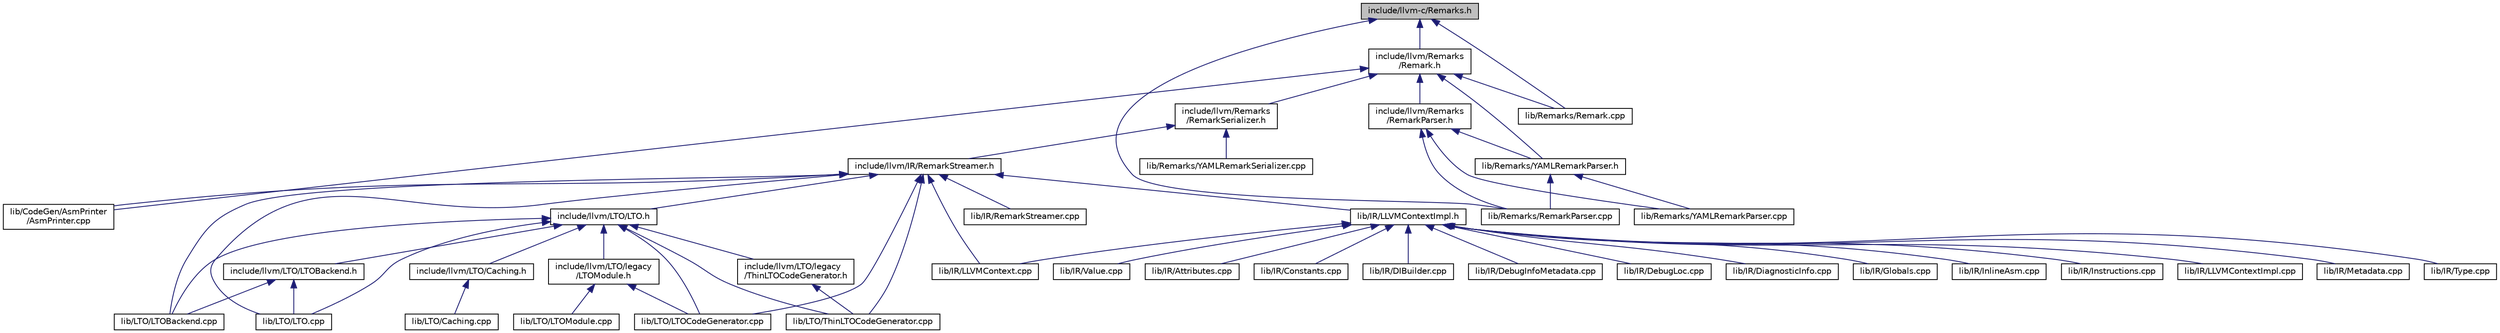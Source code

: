 digraph "include/llvm-c/Remarks.h"
{
 // LATEX_PDF_SIZE
  bgcolor="transparent";
  edge [fontname="Helvetica",fontsize="10",labelfontname="Helvetica",labelfontsize="10"];
  node [fontname="Helvetica",fontsize="10",shape="box"];
  Node1 [label="include/llvm-c/Remarks.h",height=0.2,width=0.4,color="black", fillcolor="grey75", style="filled", fontcolor="black",tooltip=" "];
  Node1 -> Node2 [dir="back",color="midnightblue",fontsize="10",style="solid",fontname="Helvetica"];
  Node2 [label="include/llvm/Remarks\l/Remark.h",height=0.2,width=0.4,color="black",URL="$Remark_8h.html",tooltip=" "];
  Node2 -> Node3 [dir="back",color="midnightblue",fontsize="10",style="solid",fontname="Helvetica"];
  Node3 [label="include/llvm/Remarks\l/RemarkParser.h",height=0.2,width=0.4,color="black",URL="$RemarkParser_8h.html",tooltip=" "];
  Node3 -> Node4 [dir="back",color="midnightblue",fontsize="10",style="solid",fontname="Helvetica"];
  Node4 [label="lib/Remarks/RemarkParser.cpp",height=0.2,width=0.4,color="black",URL="$RemarkParser_8cpp.html",tooltip=" "];
  Node3 -> Node5 [dir="back",color="midnightblue",fontsize="10",style="solid",fontname="Helvetica"];
  Node5 [label="lib/Remarks/YAMLRemarkParser.cpp",height=0.2,width=0.4,color="black",URL="$YAMLRemarkParser_8cpp.html",tooltip=" "];
  Node3 -> Node6 [dir="back",color="midnightblue",fontsize="10",style="solid",fontname="Helvetica"];
  Node6 [label="lib/Remarks/YAMLRemarkParser.h",height=0.2,width=0.4,color="black",URL="$YAMLRemarkParser_8h.html",tooltip=" "];
  Node6 -> Node4 [dir="back",color="midnightblue",fontsize="10",style="solid",fontname="Helvetica"];
  Node6 -> Node5 [dir="back",color="midnightblue",fontsize="10",style="solid",fontname="Helvetica"];
  Node2 -> Node7 [dir="back",color="midnightblue",fontsize="10",style="solid",fontname="Helvetica"];
  Node7 [label="include/llvm/Remarks\l/RemarkSerializer.h",height=0.2,width=0.4,color="black",URL="$RemarkSerializer_8h.html",tooltip=" "];
  Node7 -> Node8 [dir="back",color="midnightblue",fontsize="10",style="solid",fontname="Helvetica"];
  Node8 [label="include/llvm/IR/RemarkStreamer.h",height=0.2,width=0.4,color="black",URL="$RemarkStreamer_8h.html",tooltip=" "];
  Node8 -> Node9 [dir="back",color="midnightblue",fontsize="10",style="solid",fontname="Helvetica"];
  Node9 [label="include/llvm/LTO/LTO.h",height=0.2,width=0.4,color="black",URL="$LTO_8h.html",tooltip=" "];
  Node9 -> Node10 [dir="back",color="midnightblue",fontsize="10",style="solid",fontname="Helvetica"];
  Node10 [label="include/llvm/LTO/Caching.h",height=0.2,width=0.4,color="black",URL="$Caching_8h.html",tooltip=" "];
  Node10 -> Node11 [dir="back",color="midnightblue",fontsize="10",style="solid",fontname="Helvetica"];
  Node11 [label="lib/LTO/Caching.cpp",height=0.2,width=0.4,color="black",URL="$Caching_8cpp.html",tooltip=" "];
  Node9 -> Node12 [dir="back",color="midnightblue",fontsize="10",style="solid",fontname="Helvetica"];
  Node12 [label="include/llvm/LTO/LTOBackend.h",height=0.2,width=0.4,color="black",URL="$LTOBackend_8h.html",tooltip=" "];
  Node12 -> Node13 [dir="back",color="midnightblue",fontsize="10",style="solid",fontname="Helvetica"];
  Node13 [label="lib/LTO/LTO.cpp",height=0.2,width=0.4,color="black",URL="$LTO_8cpp.html",tooltip=" "];
  Node12 -> Node14 [dir="back",color="midnightblue",fontsize="10",style="solid",fontname="Helvetica"];
  Node14 [label="lib/LTO/LTOBackend.cpp",height=0.2,width=0.4,color="black",URL="$LTOBackend_8cpp.html",tooltip=" "];
  Node9 -> Node15 [dir="back",color="midnightblue",fontsize="10",style="solid",fontname="Helvetica"];
  Node15 [label="include/llvm/LTO/legacy\l/LTOModule.h",height=0.2,width=0.4,color="black",URL="$LTOModule_8h.html",tooltip=" "];
  Node15 -> Node16 [dir="back",color="midnightblue",fontsize="10",style="solid",fontname="Helvetica"];
  Node16 [label="lib/LTO/LTOCodeGenerator.cpp",height=0.2,width=0.4,color="black",URL="$LTOCodeGenerator_8cpp.html",tooltip=" "];
  Node15 -> Node17 [dir="back",color="midnightblue",fontsize="10",style="solid",fontname="Helvetica"];
  Node17 [label="lib/LTO/LTOModule.cpp",height=0.2,width=0.4,color="black",URL="$LTOModule_8cpp.html",tooltip=" "];
  Node9 -> Node18 [dir="back",color="midnightblue",fontsize="10",style="solid",fontname="Helvetica"];
  Node18 [label="include/llvm/LTO/legacy\l/ThinLTOCodeGenerator.h",height=0.2,width=0.4,color="black",URL="$ThinLTOCodeGenerator_8h.html",tooltip=" "];
  Node18 -> Node19 [dir="back",color="midnightblue",fontsize="10",style="solid",fontname="Helvetica"];
  Node19 [label="lib/LTO/ThinLTOCodeGenerator.cpp",height=0.2,width=0.4,color="black",URL="$ThinLTOCodeGenerator_8cpp.html",tooltip=" "];
  Node9 -> Node13 [dir="back",color="midnightblue",fontsize="10",style="solid",fontname="Helvetica"];
  Node9 -> Node14 [dir="back",color="midnightblue",fontsize="10",style="solid",fontname="Helvetica"];
  Node9 -> Node16 [dir="back",color="midnightblue",fontsize="10",style="solid",fontname="Helvetica"];
  Node9 -> Node19 [dir="back",color="midnightblue",fontsize="10",style="solid",fontname="Helvetica"];
  Node8 -> Node20 [dir="back",color="midnightblue",fontsize="10",style="solid",fontname="Helvetica"];
  Node20 [label="lib/CodeGen/AsmPrinter\l/AsmPrinter.cpp",height=0.2,width=0.4,color="black",URL="$AsmPrinter_8cpp.html",tooltip=" "];
  Node8 -> Node21 [dir="back",color="midnightblue",fontsize="10",style="solid",fontname="Helvetica"];
  Node21 [label="lib/IR/LLVMContext.cpp",height=0.2,width=0.4,color="black",URL="$LLVMContext_8cpp.html",tooltip=" "];
  Node8 -> Node22 [dir="back",color="midnightblue",fontsize="10",style="solid",fontname="Helvetica"];
  Node22 [label="lib/IR/LLVMContextImpl.h",height=0.2,width=0.4,color="black",URL="$LLVMContextImpl_8h.html",tooltip=" "];
  Node22 -> Node23 [dir="back",color="midnightblue",fontsize="10",style="solid",fontname="Helvetica"];
  Node23 [label="lib/IR/Attributes.cpp",height=0.2,width=0.4,color="black",URL="$Attributes_8cpp.html",tooltip=" "];
  Node22 -> Node24 [dir="back",color="midnightblue",fontsize="10",style="solid",fontname="Helvetica"];
  Node24 [label="lib/IR/Constants.cpp",height=0.2,width=0.4,color="black",URL="$Constants_8cpp.html",tooltip=" "];
  Node22 -> Node25 [dir="back",color="midnightblue",fontsize="10",style="solid",fontname="Helvetica"];
  Node25 [label="lib/IR/DIBuilder.cpp",height=0.2,width=0.4,color="black",URL="$DIBuilder_8cpp.html",tooltip=" "];
  Node22 -> Node26 [dir="back",color="midnightblue",fontsize="10",style="solid",fontname="Helvetica"];
  Node26 [label="lib/IR/DebugInfoMetadata.cpp",height=0.2,width=0.4,color="black",URL="$DebugInfoMetadata_8cpp.html",tooltip=" "];
  Node22 -> Node27 [dir="back",color="midnightblue",fontsize="10",style="solid",fontname="Helvetica"];
  Node27 [label="lib/IR/DebugLoc.cpp",height=0.2,width=0.4,color="black",URL="$DebugLoc_8cpp.html",tooltip=" "];
  Node22 -> Node28 [dir="back",color="midnightblue",fontsize="10",style="solid",fontname="Helvetica"];
  Node28 [label="lib/IR/DiagnosticInfo.cpp",height=0.2,width=0.4,color="black",URL="$DiagnosticInfo_8cpp.html",tooltip=" "];
  Node22 -> Node29 [dir="back",color="midnightblue",fontsize="10",style="solid",fontname="Helvetica"];
  Node29 [label="lib/IR/Globals.cpp",height=0.2,width=0.4,color="black",URL="$Globals_8cpp.html",tooltip=" "];
  Node22 -> Node30 [dir="back",color="midnightblue",fontsize="10",style="solid",fontname="Helvetica"];
  Node30 [label="lib/IR/InlineAsm.cpp",height=0.2,width=0.4,color="black",URL="$InlineAsm_8cpp.html",tooltip=" "];
  Node22 -> Node31 [dir="back",color="midnightblue",fontsize="10",style="solid",fontname="Helvetica"];
  Node31 [label="lib/IR/Instructions.cpp",height=0.2,width=0.4,color="black",URL="$Instructions_8cpp.html",tooltip=" "];
  Node22 -> Node21 [dir="back",color="midnightblue",fontsize="10",style="solid",fontname="Helvetica"];
  Node22 -> Node32 [dir="back",color="midnightblue",fontsize="10",style="solid",fontname="Helvetica"];
  Node32 [label="lib/IR/LLVMContextImpl.cpp",height=0.2,width=0.4,color="black",URL="$LLVMContextImpl_8cpp.html",tooltip=" "];
  Node22 -> Node33 [dir="back",color="midnightblue",fontsize="10",style="solid",fontname="Helvetica"];
  Node33 [label="lib/IR/Metadata.cpp",height=0.2,width=0.4,color="black",URL="$Metadata_8cpp.html",tooltip=" "];
  Node22 -> Node34 [dir="back",color="midnightblue",fontsize="10",style="solid",fontname="Helvetica"];
  Node34 [label="lib/IR/Type.cpp",height=0.2,width=0.4,color="black",URL="$Type_8cpp.html",tooltip=" "];
  Node22 -> Node35 [dir="back",color="midnightblue",fontsize="10",style="solid",fontname="Helvetica"];
  Node35 [label="lib/IR/Value.cpp",height=0.2,width=0.4,color="black",URL="$Value_8cpp.html",tooltip=" "];
  Node8 -> Node36 [dir="back",color="midnightblue",fontsize="10",style="solid",fontname="Helvetica"];
  Node36 [label="lib/IR/RemarkStreamer.cpp",height=0.2,width=0.4,color="black",URL="$RemarkStreamer_8cpp.html",tooltip=" "];
  Node8 -> Node13 [dir="back",color="midnightblue",fontsize="10",style="solid",fontname="Helvetica"];
  Node8 -> Node14 [dir="back",color="midnightblue",fontsize="10",style="solid",fontname="Helvetica"];
  Node8 -> Node16 [dir="back",color="midnightblue",fontsize="10",style="solid",fontname="Helvetica"];
  Node8 -> Node19 [dir="back",color="midnightblue",fontsize="10",style="solid",fontname="Helvetica"];
  Node7 -> Node37 [dir="back",color="midnightblue",fontsize="10",style="solid",fontname="Helvetica"];
  Node37 [label="lib/Remarks/YAMLRemarkSerializer.cpp",height=0.2,width=0.4,color="black",URL="$YAMLRemarkSerializer_8cpp.html",tooltip=" "];
  Node2 -> Node20 [dir="back",color="midnightblue",fontsize="10",style="solid",fontname="Helvetica"];
  Node2 -> Node38 [dir="back",color="midnightblue",fontsize="10",style="solid",fontname="Helvetica"];
  Node38 [label="lib/Remarks/Remark.cpp",height=0.2,width=0.4,color="black",URL="$Remark_8cpp.html",tooltip=" "];
  Node2 -> Node6 [dir="back",color="midnightblue",fontsize="10",style="solid",fontname="Helvetica"];
  Node1 -> Node38 [dir="back",color="midnightblue",fontsize="10",style="solid",fontname="Helvetica"];
  Node1 -> Node4 [dir="back",color="midnightblue",fontsize="10",style="solid",fontname="Helvetica"];
}
